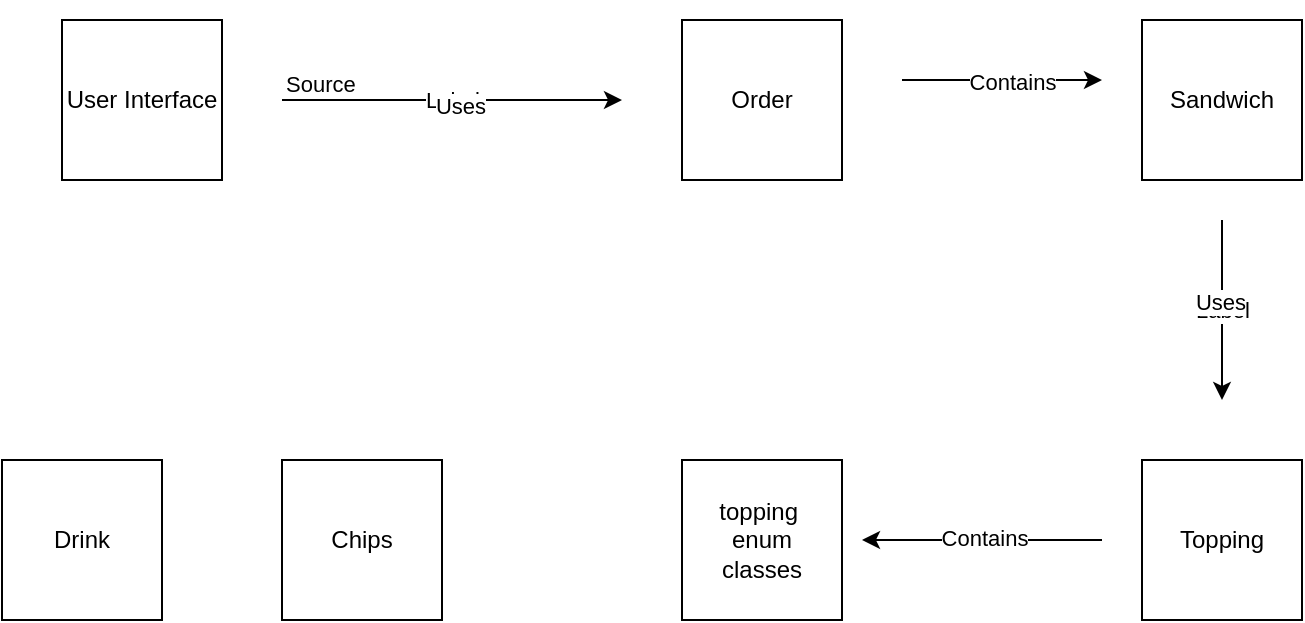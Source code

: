 <mxfile version="27.1.1">
  <diagram name="Page-1" id="ECZvHZTdbxMIe2A_RCba">
    <mxGraphModel dx="1025" dy="497" grid="1" gridSize="10" guides="1" tooltips="1" connect="1" arrows="1" fold="1" page="1" pageScale="1" pageWidth="850" pageHeight="1100" math="0" shadow="0">
      <root>
        <mxCell id="0" />
        <mxCell id="1" parent="0" />
        <mxCell id="ddy34_uwCxsTQYSZDx4L-3" style="edgeStyle=none;curved=1;rounded=0;orthogonalLoop=1;jettySize=auto;html=1;exitX=0.5;exitY=0;exitDx=0;exitDy=0;fontSize=12;startSize=8;endSize=8;" parent="1" edge="1">
          <mxGeometry relative="1" as="geometry">
            <mxPoint x="115" y="50" as="sourcePoint" />
            <mxPoint x="115" y="50" as="targetPoint" />
          </mxGeometry>
        </mxCell>
        <mxCell id="ddy34_uwCxsTQYSZDx4L-13" style="edgeStyle=none;curved=1;rounded=0;orthogonalLoop=1;jettySize=auto;html=1;exitX=0.5;exitY=0;exitDx=0;exitDy=0;fontSize=12;startSize=8;endSize=8;" parent="1" edge="1">
          <mxGeometry relative="1" as="geometry">
            <mxPoint x="300" y="330" as="sourcePoint" />
            <mxPoint x="300" y="330" as="targetPoint" />
          </mxGeometry>
        </mxCell>
        <mxCell id="MqvQpxfFEGwJE132jq78-1" value="User Interface" style="whiteSpace=wrap;html=1;aspect=fixed;" vertex="1" parent="1">
          <mxGeometry x="60" y="50" width="80" height="80" as="geometry" />
        </mxCell>
        <mxCell id="MqvQpxfFEGwJE132jq78-2" value="" style="endArrow=classic;html=1;rounded=0;" edge="1" parent="1">
          <mxGeometry relative="1" as="geometry">
            <mxPoint x="170" y="90" as="sourcePoint" />
            <mxPoint x="340" y="90" as="targetPoint" />
            <Array as="points" />
          </mxGeometry>
        </mxCell>
        <mxCell id="MqvQpxfFEGwJE132jq78-3" value="Label" style="edgeLabel;resizable=0;html=1;;align=center;verticalAlign=middle;" connectable="0" vertex="1" parent="MqvQpxfFEGwJE132jq78-2">
          <mxGeometry relative="1" as="geometry" />
        </mxCell>
        <mxCell id="MqvQpxfFEGwJE132jq78-4" value="Source" style="edgeLabel;resizable=0;html=1;;align=left;verticalAlign=bottom;" connectable="0" vertex="1" parent="MqvQpxfFEGwJE132jq78-2">
          <mxGeometry x="-1" relative="1" as="geometry" />
        </mxCell>
        <mxCell id="MqvQpxfFEGwJE132jq78-5" value="Uses" style="edgeLabel;html=1;align=center;verticalAlign=middle;resizable=0;points=[];" vertex="1" connectable="0" parent="MqvQpxfFEGwJE132jq78-2">
          <mxGeometry x="0.039" y="-3" relative="1" as="geometry">
            <mxPoint as="offset" />
          </mxGeometry>
        </mxCell>
        <mxCell id="MqvQpxfFEGwJE132jq78-6" value="Order" style="whiteSpace=wrap;html=1;aspect=fixed;" vertex="1" parent="1">
          <mxGeometry x="370" y="50" width="80" height="80" as="geometry" />
        </mxCell>
        <mxCell id="MqvQpxfFEGwJE132jq78-8" value="" style="endArrow=classic;html=1;rounded=0;" edge="1" parent="1">
          <mxGeometry relative="1" as="geometry">
            <mxPoint x="480" y="80" as="sourcePoint" />
            <mxPoint x="580" y="80" as="targetPoint" />
          </mxGeometry>
        </mxCell>
        <mxCell id="MqvQpxfFEGwJE132jq78-9" value="Label" style="edgeLabel;resizable=0;html=1;;align=center;verticalAlign=middle;" connectable="0" vertex="1" parent="MqvQpxfFEGwJE132jq78-8">
          <mxGeometry relative="1" as="geometry" />
        </mxCell>
        <mxCell id="MqvQpxfFEGwJE132jq78-10" value="Contains" style="edgeLabel;html=1;align=center;verticalAlign=middle;resizable=0;points=[];" vertex="1" connectable="0" parent="MqvQpxfFEGwJE132jq78-8">
          <mxGeometry x="0.087" y="-1" relative="1" as="geometry">
            <mxPoint as="offset" />
          </mxGeometry>
        </mxCell>
        <mxCell id="MqvQpxfFEGwJE132jq78-13" value="Sandwich" style="whiteSpace=wrap;html=1;aspect=fixed;" vertex="1" parent="1">
          <mxGeometry x="600" y="50" width="80" height="80" as="geometry" />
        </mxCell>
        <mxCell id="MqvQpxfFEGwJE132jq78-14" value="" style="endArrow=classic;html=1;rounded=0;" edge="1" parent="1">
          <mxGeometry relative="1" as="geometry">
            <mxPoint x="640" y="150" as="sourcePoint" />
            <mxPoint x="640" y="240" as="targetPoint" />
          </mxGeometry>
        </mxCell>
        <mxCell id="MqvQpxfFEGwJE132jq78-15" value="Label" style="edgeLabel;resizable=0;html=1;;align=center;verticalAlign=middle;" connectable="0" vertex="1" parent="MqvQpxfFEGwJE132jq78-14">
          <mxGeometry relative="1" as="geometry" />
        </mxCell>
        <mxCell id="MqvQpxfFEGwJE132jq78-16" value="Uses" style="edgeLabel;html=1;align=center;verticalAlign=middle;resizable=0;points=[];" vertex="1" connectable="0" parent="MqvQpxfFEGwJE132jq78-14">
          <mxGeometry x="-0.096" y="-1" relative="1" as="geometry">
            <mxPoint as="offset" />
          </mxGeometry>
        </mxCell>
        <mxCell id="MqvQpxfFEGwJE132jq78-17" value="Topping" style="whiteSpace=wrap;html=1;aspect=fixed;" vertex="1" parent="1">
          <mxGeometry x="600" y="270" width="80" height="80" as="geometry" />
        </mxCell>
        <mxCell id="MqvQpxfFEGwJE132jq78-18" value="topping&amp;nbsp;&lt;div&gt;enum&lt;/div&gt;&lt;div&gt;classes&lt;/div&gt;" style="whiteSpace=wrap;html=1;aspect=fixed;" vertex="1" parent="1">
          <mxGeometry x="370" y="270" width="80" height="80" as="geometry" />
        </mxCell>
        <mxCell id="MqvQpxfFEGwJE132jq78-19" value="" style="endArrow=classic;html=1;rounded=0;" edge="1" parent="1">
          <mxGeometry relative="1" as="geometry">
            <mxPoint x="580" y="310" as="sourcePoint" />
            <mxPoint x="460" y="310" as="targetPoint" />
          </mxGeometry>
        </mxCell>
        <mxCell id="MqvQpxfFEGwJE132jq78-20" value="Label" style="edgeLabel;resizable=0;html=1;;align=center;verticalAlign=middle;" connectable="0" vertex="1" parent="MqvQpxfFEGwJE132jq78-19">
          <mxGeometry relative="1" as="geometry" />
        </mxCell>
        <mxCell id="MqvQpxfFEGwJE132jq78-21" value="Contains" style="edgeLabel;html=1;align=center;verticalAlign=middle;resizable=0;points=[];" vertex="1" connectable="0" parent="MqvQpxfFEGwJE132jq78-19">
          <mxGeometry x="-0.006" y="-1" relative="1" as="geometry">
            <mxPoint as="offset" />
          </mxGeometry>
        </mxCell>
        <mxCell id="MqvQpxfFEGwJE132jq78-22" value="Drink" style="whiteSpace=wrap;html=1;aspect=fixed;" vertex="1" parent="1">
          <mxGeometry x="30" y="270" width="80" height="80" as="geometry" />
        </mxCell>
        <mxCell id="MqvQpxfFEGwJE132jq78-23" value="Chips" style="whiteSpace=wrap;html=1;aspect=fixed;" vertex="1" parent="1">
          <mxGeometry x="170" y="270" width="80" height="80" as="geometry" />
        </mxCell>
      </root>
    </mxGraphModel>
  </diagram>
</mxfile>
